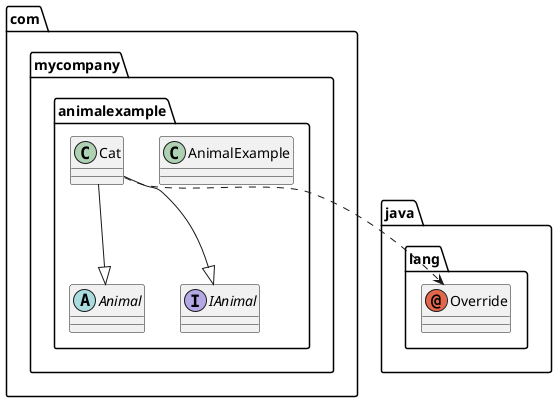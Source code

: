 @startuml
abstract class com.mycompany.animalexample.Animal
annotation java.lang.Override
class com.mycompany.animalexample.AnimalExample
class com.mycompany.animalexample.Cat
interface com.mycompany.animalexample.IAnimal
com.mycompany.animalexample.Cat --|> com.mycompany.animalexample.Animal
com.mycompany.animalexample.Cat ..> java.lang.Override
com.mycompany.animalexample.Cat --|> com.mycompany.animalexample.IAnimal
@enduml